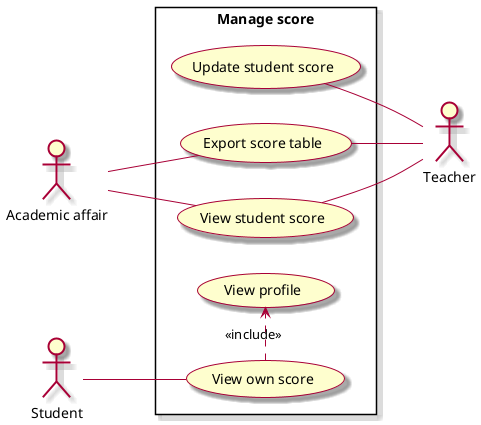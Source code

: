 @startuml ManageScore

skin rose
left to right direction

actor "Academic affair" as aa
actor "Teacher" as t
actor "Student" as s


rectangle "Manage score" as ms {
    usecase "Update student score" as updateStudentScore
    usecase "Export score table" as exportScoreTable
    usecase "View student score" as viewStudentScore
    usecase "View own score" as viewOwnScore
    usecase "View profile" as viewProfile
}

aa -- viewStudentScore
aa -- exportScoreTable

s -- viewOwnScore

viewStudentScore -- t
updateStudentScore -- t
exportScoreTable -- t

viewOwnScore .right.> viewProfile: <<include>>

@enduml
